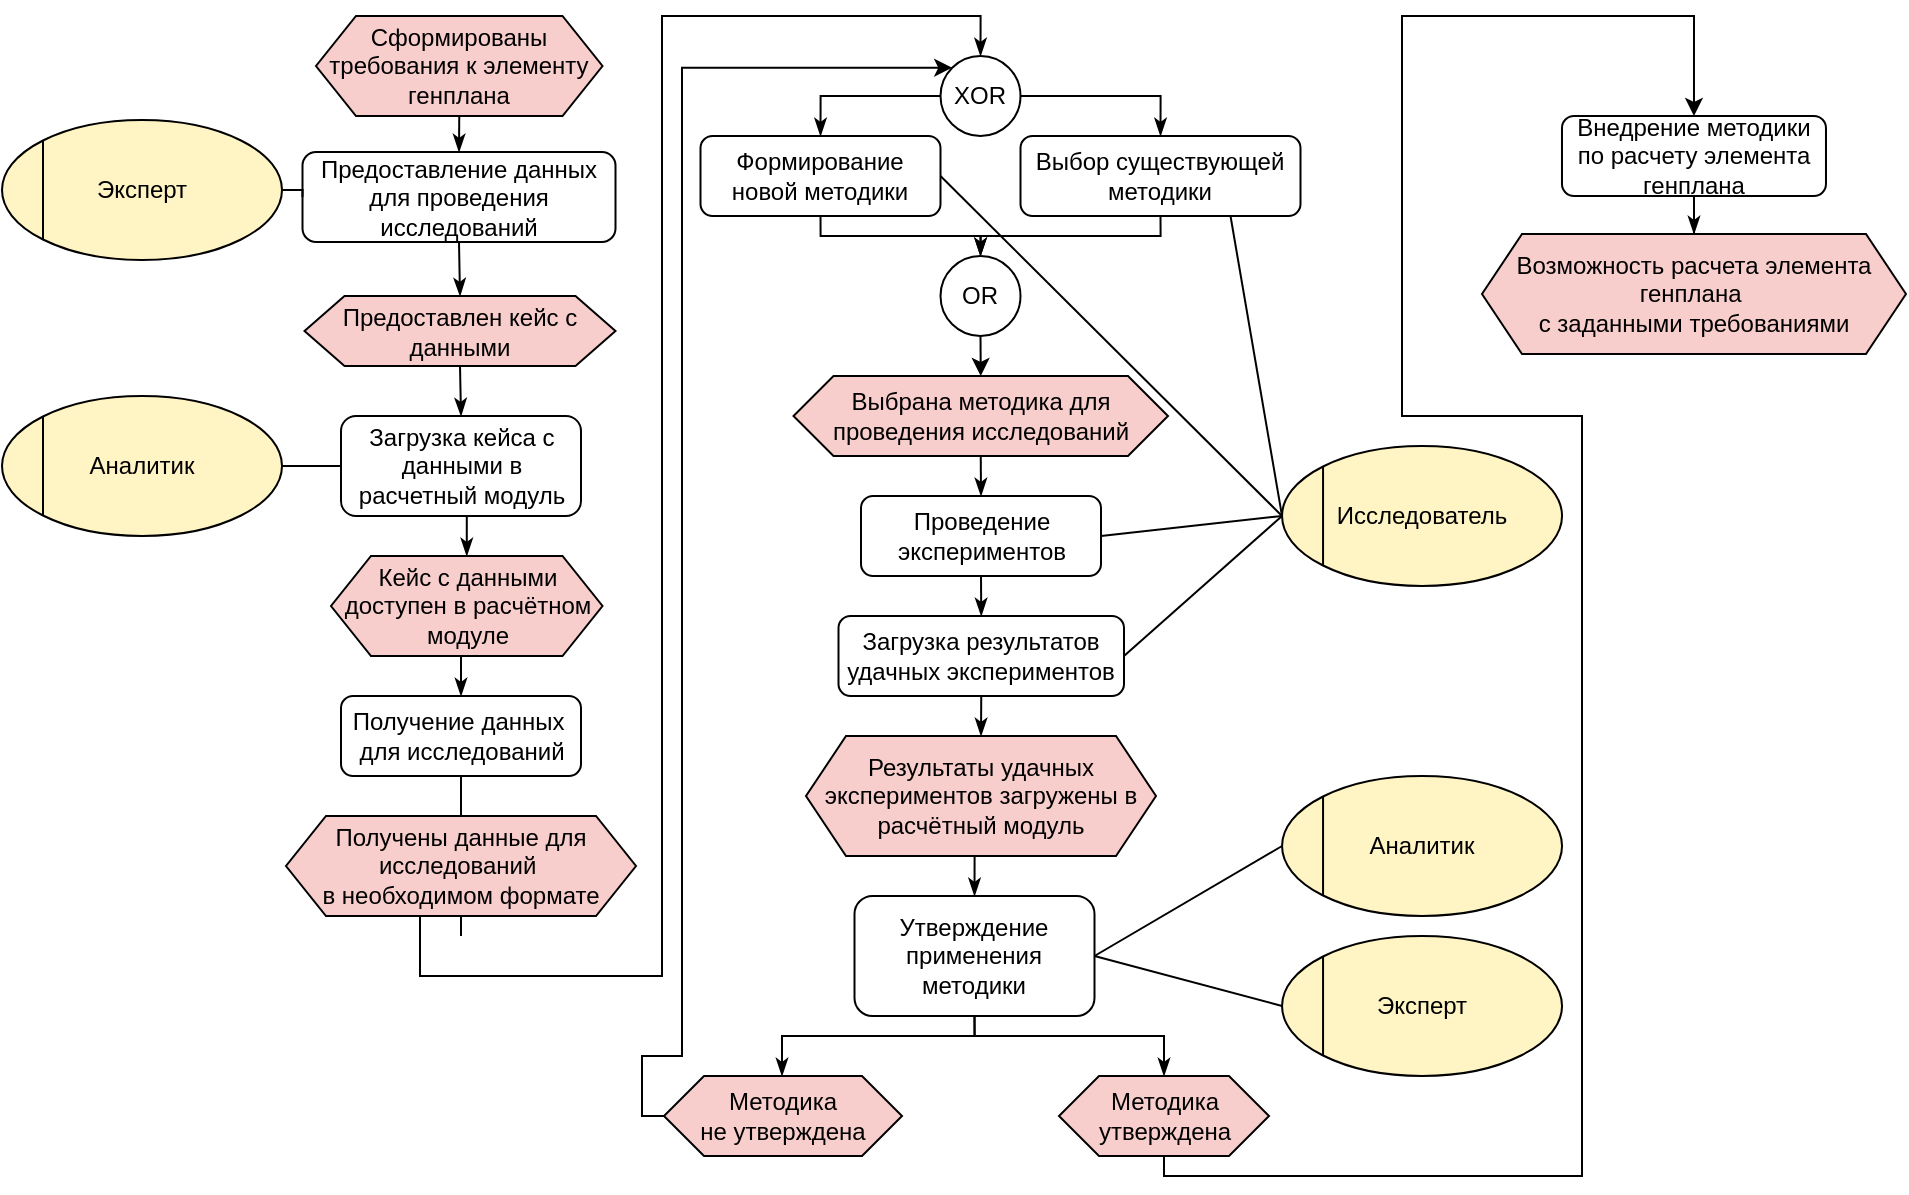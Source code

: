 <mxfile version="15.5.4" type="embed"><diagram id="lYWwpbSONyXNV8ZIb4H8" name="Страница 1"><mxGraphModel dx="448" dy="448" grid="1" gridSize="10" guides="1" tooltips="1" connect="1" arrows="1" fold="1" page="1" pageScale="1" pageWidth="827" pageHeight="1169" math="0" shadow="0"><root><mxCell id="0"/><mxCell id="1" parent="0"/><mxCell id="BUosatLlLlDatQ4Kyscq-10" value="" style="group" parent="1" vertex="1" connectable="0"><mxGeometry x="660.02" y="391" width="176.0" height="129" as="geometry"/></mxCell><mxCell id="BUosatLlLlDatQ4Kyscq-1" value="Аналитик" style="ellipse;whiteSpace=wrap;html=1;fillColor=#FFF4C3;" parent="BUosatLlLlDatQ4Kyscq-10" vertex="1"><mxGeometry width="140" height="70" as="geometry"/></mxCell><mxCell id="BUosatLlLlDatQ4Kyscq-2" value="" style="endArrow=none;html=1;rounded=0;exitX=0;exitY=1;exitDx=0;exitDy=0;entryX=0;entryY=0;entryDx=0;entryDy=0;" parent="BUosatLlLlDatQ4Kyscq-10" source="BUosatLlLlDatQ4Kyscq-1" target="BUosatLlLlDatQ4Kyscq-1" edge="1"><mxGeometry width="50" height="50" relative="1" as="geometry"><mxPoint x="-10" y="30" as="sourcePoint"/><mxPoint x="40" y="-20" as="targetPoint"/></mxGeometry></mxCell><mxCell id="BUosatLlLlDatQ4Kyscq-13" value="" style="group" parent="1" vertex="1" connectable="0"><mxGeometry x="660.02" y="226" width="140" height="70" as="geometry"/></mxCell><mxCell id="BUosatLlLlDatQ4Kyscq-5" value="Исследователь" style="ellipse;whiteSpace=wrap;html=1;fillColor=#FFF4C3;" parent="BUosatLlLlDatQ4Kyscq-13" vertex="1"><mxGeometry width="140" height="70" as="geometry"/></mxCell><mxCell id="BUosatLlLlDatQ4Kyscq-6" value="" style="endArrow=none;html=1;rounded=0;exitX=0;exitY=1;exitDx=0;exitDy=0;entryX=0;entryY=0;entryDx=0;entryDy=0;" parent="BUosatLlLlDatQ4Kyscq-13" source="BUosatLlLlDatQ4Kyscq-5" target="BUosatLlLlDatQ4Kyscq-5" edge="1"><mxGeometry width="50" height="50" relative="1" as="geometry"><mxPoint x="-10" y="30" as="sourcePoint"/><mxPoint x="40" y="-20" as="targetPoint"/></mxGeometry></mxCell><mxCell id="BUosatLlLlDatQ4Kyscq-100" style="edgeStyle=orthogonalEdgeStyle;rounded=0;orthogonalLoop=1;jettySize=auto;html=1;exitX=0.5;exitY=1;exitDx=0;exitDy=0;entryX=0.5;entryY=0;entryDx=0;entryDy=0;endArrow=classicThin;endFill=1;" parent="1" source="BUosatLlLlDatQ4Kyscq-14" target="BUosatLlLlDatQ4Kyscq-16" edge="1"><mxGeometry relative="1" as="geometry"/></mxCell><mxCell id="BUosatLlLlDatQ4Kyscq-14" value="Сформированы требования к элементу генплана" style="shape=hexagon;perimeter=hexagonPerimeter2;whiteSpace=wrap;html=1;fixedSize=1;fillColor=#F8CECC;" parent="1" vertex="1"><mxGeometry x="177" y="11" width="143.25" height="50" as="geometry"/></mxCell><mxCell id="BUosatLlLlDatQ4Kyscq-101" style="edgeStyle=orthogonalEdgeStyle;rounded=0;orthogonalLoop=1;jettySize=auto;html=1;exitX=0.5;exitY=1;exitDx=0;exitDy=0;entryX=0.5;entryY=0;entryDx=0;entryDy=0;endArrow=classicThin;endFill=1;" parent="1" source="BUosatLlLlDatQ4Kyscq-16" target="BUosatLlLlDatQ4Kyscq-27" edge="1"><mxGeometry relative="1" as="geometry"><mxPoint x="252.5" y="151" as="targetPoint"/></mxGeometry></mxCell><mxCell id="BUosatLlLlDatQ4Kyscq-16" value="Предоставление данных&lt;br&gt;для проведения исследований" style="rounded=1;whiteSpace=wrap;html=1;" parent="1" vertex="1"><mxGeometry x="170.25" y="79" width="156.5" height="45" as="geometry"/></mxCell><mxCell id="BUosatLlLlDatQ4Kyscq-103" style="edgeStyle=orthogonalEdgeStyle;rounded=0;orthogonalLoop=1;jettySize=auto;html=1;exitX=0.5;exitY=1;exitDx=0;exitDy=0;entryX=0.5;entryY=0;entryDx=0;entryDy=0;endArrow=classicThin;endFill=1;" parent="1" source="BUosatLlLlDatQ4Kyscq-17" target="BUosatLlLlDatQ4Kyscq-33" edge="1"><mxGeometry relative="1" as="geometry"/></mxCell><mxCell id="BUosatLlLlDatQ4Kyscq-17" value="Загрузка кейса с данными в расчетный модуль" style="rounded=1;whiteSpace=wrap;html=1;fillColor=#FFFFFF;" parent="1" vertex="1"><mxGeometry x="189.5" y="211" width="120" height="50" as="geometry"/></mxCell><mxCell id="BUosatLlLlDatQ4Kyscq-106" style="edgeStyle=orthogonalEdgeStyle;rounded=0;orthogonalLoop=1;jettySize=auto;html=1;exitX=0.5;exitY=1;exitDx=0;exitDy=0;endArrow=classicThin;endFill=1;entryX=0.5;entryY=0;entryDx=0;entryDy=0;" parent="1" source="BUosatLlLlDatQ4Kyscq-18" target="BUosatLlLlDatQ4Kyscq-38" edge="1"><mxGeometry relative="1" as="geometry"><mxPoint x="500.25" y="1" as="targetPoint"/><Array as="points"><mxPoint x="249.25" y="471"/></Array></mxGeometry></mxCell><mxCell id="BUosatLlLlDatQ4Kyscq-18" value="Получение данных&amp;nbsp; для исследований" style="rounded=1;whiteSpace=wrap;html=1;fillColor=#FFFFFF;" parent="1" vertex="1"><mxGeometry x="189.5" y="351" width="120" height="40" as="geometry"/></mxCell><mxCell id="BUosatLlLlDatQ4Kyscq-64" style="edgeStyle=orthogonalEdgeStyle;rounded=0;orthogonalLoop=1;jettySize=auto;html=1;exitX=0.5;exitY=1;exitDx=0;exitDy=0;entryX=0.5;entryY=0;entryDx=0;entryDy=0;endArrow=classicThin;endFill=1;" parent="1" source="BUosatLlLlDatQ4Kyscq-19" target="BUosatLlLlDatQ4Kyscq-63" edge="1"><mxGeometry relative="1" as="geometry"/></mxCell><mxCell id="BUosatLlLlDatQ4Kyscq-19" value="Проведение экспериментов" style="rounded=1;whiteSpace=wrap;html=1;fillColor=#FFFFFF;" parent="1" vertex="1"><mxGeometry x="449.5" y="251" width="120" height="40" as="geometry"/></mxCell><mxCell id="BUosatLlLlDatQ4Kyscq-116" style="edgeStyle=orthogonalEdgeStyle;rounded=0;orthogonalLoop=1;jettySize=auto;html=1;exitX=0.5;exitY=1;exitDx=0;exitDy=0;entryX=0.5;entryY=0;entryDx=0;entryDy=0;endArrow=classicThin;endFill=1;" parent="1" source="BUosatLlLlDatQ4Kyscq-23" target="BUosatLlLlDatQ4Kyscq-42" edge="1"><mxGeometry relative="1" as="geometry"><Array as="points"><mxPoint x="599" y="121"/><mxPoint x="509" y="121"/></Array></mxGeometry></mxCell><mxCell id="BUosatLlLlDatQ4Kyscq-23" value="Выбор существующей методики" style="rounded=1;whiteSpace=wrap;html=1;fillColor=#FFFFFF;" parent="1" vertex="1"><mxGeometry x="529.25" y="71" width="140" height="40" as="geometry"/></mxCell><mxCell id="BUosatLlLlDatQ4Kyscq-102" style="edgeStyle=orthogonalEdgeStyle;rounded=0;orthogonalLoop=1;jettySize=auto;html=1;exitX=0.5;exitY=1;exitDx=0;exitDy=0;entryX=0.5;entryY=0;entryDx=0;entryDy=0;endArrow=classicThin;endFill=1;" parent="1" source="BUosatLlLlDatQ4Kyscq-27" target="BUosatLlLlDatQ4Kyscq-17" edge="1"><mxGeometry relative="1" as="geometry"><mxPoint x="252.5" y="186" as="sourcePoint"/><Array as="points"><mxPoint x="249.25" y="186"/></Array></mxGeometry></mxCell><mxCell id="BUosatLlLlDatQ4Kyscq-27" value="Предоставлен кейс с данными" style="shape=hexagon;perimeter=hexagonPerimeter2;whiteSpace=wrap;html=1;fixedSize=1;fillColor=#F8CECC;" parent="1" vertex="1"><mxGeometry x="171.25" y="151" width="155.5" height="35" as="geometry"/></mxCell><mxCell id="BUosatLlLlDatQ4Kyscq-105" style="edgeStyle=orthogonalEdgeStyle;rounded=0;orthogonalLoop=1;jettySize=auto;html=1;exitX=0.5;exitY=1;exitDx=0;exitDy=0;entryX=0.5;entryY=0;entryDx=0;entryDy=0;endArrow=classicThin;endFill=1;" parent="1" source="BUosatLlLlDatQ4Kyscq-33" target="BUosatLlLlDatQ4Kyscq-18" edge="1"><mxGeometry relative="1" as="geometry"/></mxCell><mxCell id="BUosatLlLlDatQ4Kyscq-33" value="Кейс с данными доступен в расчётном модуле" style="shape=hexagon;perimeter=hexagonPerimeter2;whiteSpace=wrap;html=1;fixedSize=1;fillColor=#F8CECC;" parent="1" vertex="1"><mxGeometry x="184.5" y="281" width="135.75" height="50" as="geometry"/></mxCell><mxCell id="BUosatLlLlDatQ4Kyscq-117" style="edgeStyle=orthogonalEdgeStyle;rounded=0;orthogonalLoop=1;jettySize=auto;html=1;exitX=0.5;exitY=1;exitDx=0;exitDy=0;entryX=0.5;entryY=0;entryDx=0;entryDy=0;endArrow=classicThin;endFill=1;" parent="1" source="BUosatLlLlDatQ4Kyscq-36" target="BUosatLlLlDatQ4Kyscq-42" edge="1"><mxGeometry relative="1" as="geometry"><Array as="points"><mxPoint x="429" y="121"/><mxPoint x="509" y="121"/></Array></mxGeometry></mxCell><mxCell id="BUosatLlLlDatQ4Kyscq-36" value="Формирование новой методики" style="rounded=1;whiteSpace=wrap;html=1;fillColor=#FFFFFF;" parent="1" vertex="1"><mxGeometry x="369.25" y="71" width="120" height="40" as="geometry"/></mxCell><mxCell id="BUosatLlLlDatQ4Kyscq-108" style="edgeStyle=orthogonalEdgeStyle;rounded=0;orthogonalLoop=1;jettySize=auto;html=1;exitX=0.5;exitY=1;exitDx=0;exitDy=0;entryX=0.5;entryY=0;entryDx=0;entryDy=0;endArrow=classicThin;endFill=1;" parent="1" source="BUosatLlLlDatQ4Kyscq-38" target="BUosatLlLlDatQ4Kyscq-41" edge="1"><mxGeometry relative="1" as="geometry"><Array as="points"><mxPoint x="229" y="461"/><mxPoint x="229" y="491"/><mxPoint x="350" y="491"/><mxPoint x="350" y="11"/><mxPoint x="509" y="11"/></Array></mxGeometry></mxCell><mxCell id="BUosatLlLlDatQ4Kyscq-38" value="Получены данные для исследований&amp;nbsp;&lt;br&gt;в необходимом формате" style="shape=hexagon;perimeter=hexagonPerimeter2;whiteSpace=wrap;html=1;fixedSize=1;fillColor=#F8CECC;" parent="1" vertex="1"><mxGeometry x="162" y="411" width="175" height="50" as="geometry"/></mxCell><mxCell id="BUosatLlLlDatQ4Kyscq-113" style="edgeStyle=orthogonalEdgeStyle;rounded=0;orthogonalLoop=1;jettySize=auto;html=1;exitX=0;exitY=0.5;exitDx=0;exitDy=0;entryX=0.5;entryY=0;entryDx=0;entryDy=0;endArrow=classicThin;endFill=1;" parent="1" source="BUosatLlLlDatQ4Kyscq-41" target="BUosatLlLlDatQ4Kyscq-36" edge="1"><mxGeometry relative="1" as="geometry"/></mxCell><mxCell id="BUosatLlLlDatQ4Kyscq-114" style="edgeStyle=orthogonalEdgeStyle;rounded=0;orthogonalLoop=1;jettySize=auto;html=1;exitX=1;exitY=0.5;exitDx=0;exitDy=0;entryX=0.5;entryY=0;entryDx=0;entryDy=0;endArrow=classicThin;endFill=1;" parent="1" source="BUosatLlLlDatQ4Kyscq-41" target="BUosatLlLlDatQ4Kyscq-23" edge="1"><mxGeometry relative="1" as="geometry"/></mxCell><mxCell id="BUosatLlLlDatQ4Kyscq-41" value="XOR" style="ellipse;whiteSpace=wrap;html=1;aspect=fixed;fillColor=#FFFFFF;" parent="1" vertex="1"><mxGeometry x="489.25" y="31" width="40" height="40" as="geometry"/></mxCell><mxCell id="BUosatLlLlDatQ4Kyscq-129" style="edgeStyle=orthogonalEdgeStyle;rounded=0;orthogonalLoop=1;jettySize=auto;html=1;exitX=0.5;exitY=1;exitDx=0;exitDy=0;entryX=0.5;entryY=0;entryDx=0;entryDy=0;endArrow=classic;endFill=1;" parent="1" source="BUosatLlLlDatQ4Kyscq-42" target="BUosatLlLlDatQ4Kyscq-49" edge="1"><mxGeometry relative="1" as="geometry"/></mxCell><mxCell id="BUosatLlLlDatQ4Kyscq-42" value="OR" style="ellipse;whiteSpace=wrap;html=1;aspect=fixed;fillColor=#FFFFFF;" parent="1" vertex="1"><mxGeometry x="489.25" y="131" width="40" height="40" as="geometry"/></mxCell><mxCell id="BUosatLlLlDatQ4Kyscq-60" style="edgeStyle=orthogonalEdgeStyle;rounded=0;orthogonalLoop=1;jettySize=auto;html=1;exitX=0.5;exitY=1;exitDx=0;exitDy=0;endArrow=classicThin;endFill=1;entryX=0.5;entryY=0;entryDx=0;entryDy=0;" parent="1" source="BUosatLlLlDatQ4Kyscq-43" edge="1"><mxGeometry relative="1" as="geometry"><mxPoint x="410" y="541" as="targetPoint"/><Array as="points"><mxPoint x="506.5" y="521"/><mxPoint x="409.5" y="521"/></Array></mxGeometry></mxCell><mxCell id="BUosatLlLlDatQ4Kyscq-83" style="edgeStyle=orthogonalEdgeStyle;rounded=0;orthogonalLoop=1;jettySize=auto;html=1;exitX=0.5;exitY=1;exitDx=0;exitDy=0;entryX=0.5;entryY=0;entryDx=0;entryDy=0;endArrow=classicThin;endFill=1;" parent="1" source="BUosatLlLlDatQ4Kyscq-43" target="BUosatLlLlDatQ4Kyscq-44" edge="1"><mxGeometry relative="1" as="geometry"><Array as="points"><mxPoint x="506.5" y="521"/><mxPoint x="601.5" y="521"/></Array></mxGeometry></mxCell><mxCell id="BUosatLlLlDatQ4Kyscq-43" value="Утверждение применения методики" style="rounded=1;whiteSpace=wrap;html=1;fillColor=#FFFFFF;" parent="1" vertex="1"><mxGeometry x="446.25" y="451" width="120" height="60" as="geometry"/></mxCell><mxCell id="_TgJWEcO7geC7h33vfL1-1" style="edgeStyle=orthogonalEdgeStyle;rounded=0;orthogonalLoop=1;jettySize=auto;html=1;exitX=0.5;exitY=1;exitDx=0;exitDy=0;entryX=0.5;entryY=0;entryDx=0;entryDy=0;" parent="1" source="BUosatLlLlDatQ4Kyscq-44" target="BUosatLlLlDatQ4Kyscq-93" edge="1"><mxGeometry relative="1" as="geometry"><Array as="points"><mxPoint x="601" y="591"/><mxPoint x="810" y="591"/><mxPoint x="810" y="211"/><mxPoint x="720" y="211"/><mxPoint x="720" y="11"/><mxPoint x="866" y="11"/></Array></mxGeometry></mxCell><mxCell id="BUosatLlLlDatQ4Kyscq-44" value="Методика утверждена" style="shape=hexagon;perimeter=hexagonPerimeter2;whiteSpace=wrap;html=1;fixedSize=1;fillColor=#F8CECC;" parent="1" vertex="1"><mxGeometry x="548.5" y="541" width="105" height="40" as="geometry"/></mxCell><mxCell id="BUosatLlLlDatQ4Kyscq-122" style="edgeStyle=orthogonalEdgeStyle;rounded=0;orthogonalLoop=1;jettySize=auto;html=1;exitX=0;exitY=0.5;exitDx=0;exitDy=0;endArrow=classic;endFill=1;entryX=0;entryY=0;entryDx=0;entryDy=0;" parent="1" source="BUosatLlLlDatQ4Kyscq-45" target="BUosatLlLlDatQ4Kyscq-41" edge="1"><mxGeometry relative="1" as="geometry"><mxPoint x="270" y="291" as="targetPoint"/><Array as="points"><mxPoint x="340" y="561"/><mxPoint x="340" y="531"/><mxPoint x="360" y="531"/><mxPoint x="360" y="37"/></Array></mxGeometry></mxCell><mxCell id="BUosatLlLlDatQ4Kyscq-45" value="Методика&lt;br&gt;не утверждена" style="shape=hexagon;perimeter=hexagonPerimeter2;whiteSpace=wrap;html=1;fixedSize=1;fillColor=#F8CECC;" parent="1" vertex="1"><mxGeometry x="351" y="541" width="119" height="40" as="geometry"/></mxCell><mxCell id="BUosatLlLlDatQ4Kyscq-52" style="edgeStyle=orthogonalEdgeStyle;rounded=0;orthogonalLoop=1;jettySize=auto;html=1;exitX=0.5;exitY=1;exitDx=0;exitDy=0;entryX=0.5;entryY=0;entryDx=0;entryDy=0;endArrow=classicThin;endFill=1;" parent="1" source="BUosatLlLlDatQ4Kyscq-49" target="BUosatLlLlDatQ4Kyscq-19" edge="1"><mxGeometry relative="1" as="geometry"/></mxCell><mxCell id="BUosatLlLlDatQ4Kyscq-49" value="Выбрана методика для проведения исследований" style="shape=hexagon;perimeter=hexagonPerimeter2;whiteSpace=wrap;html=1;fixedSize=1;fillColor=#F8CECC;" parent="1" vertex="1"><mxGeometry x="415.75" y="191" width="187.25" height="40" as="geometry"/></mxCell><mxCell id="BUosatLlLlDatQ4Kyscq-59" style="edgeStyle=orthogonalEdgeStyle;rounded=0;orthogonalLoop=1;jettySize=auto;html=1;exitX=0.5;exitY=1;exitDx=0;exitDy=0;entryX=0.5;entryY=0;entryDx=0;entryDy=0;endArrow=classicThin;endFill=1;" parent="1" source="BUosatLlLlDatQ4Kyscq-55" target="BUosatLlLlDatQ4Kyscq-43" edge="1"><mxGeometry relative="1" as="geometry"/></mxCell><mxCell id="BUosatLlLlDatQ4Kyscq-55" value="Результаты удачных экспериментов загружены в расчётный модуль" style="shape=hexagon;perimeter=hexagonPerimeter2;whiteSpace=wrap;html=1;fixedSize=1;fillColor=#F8CECC;" parent="1" vertex="1"><mxGeometry x="422" y="371" width="175" height="60" as="geometry"/></mxCell><mxCell id="BUosatLlLlDatQ4Kyscq-65" style="edgeStyle=orthogonalEdgeStyle;rounded=0;orthogonalLoop=1;jettySize=auto;html=1;exitX=0.5;exitY=1;exitDx=0;exitDy=0;entryX=0.5;entryY=0;entryDx=0;entryDy=0;endArrow=classicThin;endFill=1;" parent="1" source="BUosatLlLlDatQ4Kyscq-63" target="BUosatLlLlDatQ4Kyscq-55" edge="1"><mxGeometry relative="1" as="geometry"/></mxCell><mxCell id="BUosatLlLlDatQ4Kyscq-63" value="Загрузка результатов удачных экспериментов" style="rounded=1;whiteSpace=wrap;html=1;fillColor=#FFFFFF;" parent="1" vertex="1"><mxGeometry x="438.25" y="311" width="142.75" height="40" as="geometry"/></mxCell><mxCell id="BUosatLlLlDatQ4Kyscq-121" style="edgeStyle=none;rounded=0;orthogonalLoop=1;jettySize=auto;html=1;exitX=0;exitY=0.5;exitDx=0;exitDy=0;entryX=1;entryY=0.5;entryDx=0;entryDy=0;endArrow=none;endFill=0;" parent="1" source="BUosatLlLlDatQ4Kyscq-80" target="BUosatLlLlDatQ4Kyscq-43" edge="1"><mxGeometry relative="1" as="geometry"/></mxCell><mxCell id="BUosatLlLlDatQ4Kyscq-80" value="Эксперт" style="ellipse;whiteSpace=wrap;html=1;fillColor=#FFF4C3;" parent="1" vertex="1"><mxGeometry x="660.02" y="471" width="140" height="70" as="geometry"/></mxCell><mxCell id="BUosatLlLlDatQ4Kyscq-81" value="" style="endArrow=none;html=1;rounded=0;exitX=0;exitY=1;exitDx=0;exitDy=0;entryX=0;entryY=0;entryDx=0;entryDy=0;" parent="1" source="BUosatLlLlDatQ4Kyscq-80" target="BUosatLlLlDatQ4Kyscq-80" edge="1"><mxGeometry width="50" height="50" relative="1" as="geometry"><mxPoint x="80.02" y="361" as="sourcePoint"/><mxPoint x="130.02" y="311" as="targetPoint"/></mxGeometry></mxCell><mxCell id="BUosatLlLlDatQ4Kyscq-84" value="" style="group" parent="1" vertex="1" connectable="0"><mxGeometry x="20" y="201" width="140" height="70" as="geometry"/></mxCell><mxCell id="BUosatLlLlDatQ4Kyscq-85" value="Аналитик" style="ellipse;whiteSpace=wrap;html=1;fillColor=#FFF4C3;" parent="BUosatLlLlDatQ4Kyscq-84" vertex="1"><mxGeometry width="140" height="70" as="geometry"/></mxCell><mxCell id="BUosatLlLlDatQ4Kyscq-86" value="" style="endArrow=none;html=1;rounded=0;exitX=0;exitY=1;exitDx=0;exitDy=0;entryX=0;entryY=0;entryDx=0;entryDy=0;" parent="BUosatLlLlDatQ4Kyscq-84" source="BUosatLlLlDatQ4Kyscq-85" target="BUosatLlLlDatQ4Kyscq-85" edge="1"><mxGeometry width="50" height="50" relative="1" as="geometry"><mxPoint x="-10" y="30" as="sourcePoint"/><mxPoint x="40" y="-20" as="targetPoint"/></mxGeometry></mxCell><mxCell id="BUosatLlLlDatQ4Kyscq-120" style="rounded=0;orthogonalLoop=1;jettySize=auto;html=1;exitX=0;exitY=0.5;exitDx=0;exitDy=0;entryX=1;entryY=0.5;entryDx=0;entryDy=0;endArrow=none;endFill=0;" parent="1" source="BUosatLlLlDatQ4Kyscq-1" target="BUosatLlLlDatQ4Kyscq-43" edge="1"><mxGeometry relative="1" as="geometry"/></mxCell><mxCell id="BUosatLlLlDatQ4Kyscq-125" style="edgeStyle=none;rounded=0;orthogonalLoop=1;jettySize=auto;html=1;exitX=0;exitY=0.5;exitDx=0;exitDy=0;entryX=1;entryY=0.5;entryDx=0;entryDy=0;endArrow=none;endFill=0;" parent="1" source="BUosatLlLlDatQ4Kyscq-5" target="BUosatLlLlDatQ4Kyscq-19" edge="1"><mxGeometry relative="1" as="geometry"/></mxCell><mxCell id="BUosatLlLlDatQ4Kyscq-126" style="edgeStyle=none;rounded=0;orthogonalLoop=1;jettySize=auto;html=1;exitX=0;exitY=0.5;exitDx=0;exitDy=0;entryX=1;entryY=0.5;entryDx=0;entryDy=0;endArrow=none;endFill=0;" parent="1" source="BUosatLlLlDatQ4Kyscq-5" target="BUosatLlLlDatQ4Kyscq-36" edge="1"><mxGeometry relative="1" as="geometry"/></mxCell><mxCell id="BUosatLlLlDatQ4Kyscq-127" style="edgeStyle=none;rounded=0;orthogonalLoop=1;jettySize=auto;html=1;exitX=0;exitY=0.5;exitDx=0;exitDy=0;entryX=0.75;entryY=1;entryDx=0;entryDy=0;endArrow=none;endFill=0;" parent="1" source="BUosatLlLlDatQ4Kyscq-5" target="BUosatLlLlDatQ4Kyscq-23" edge="1"><mxGeometry relative="1" as="geometry"/></mxCell><mxCell id="BUosatLlLlDatQ4Kyscq-128" style="edgeStyle=none;rounded=0;orthogonalLoop=1;jettySize=auto;html=1;exitX=0;exitY=0.5;exitDx=0;exitDy=0;entryX=1;entryY=0.5;entryDx=0;entryDy=0;endArrow=none;endFill=0;" parent="1" source="BUosatLlLlDatQ4Kyscq-5" target="BUosatLlLlDatQ4Kyscq-63" edge="1"><mxGeometry relative="1" as="geometry"/></mxCell><mxCell id="2" style="edgeStyle=orthogonalEdgeStyle;rounded=0;orthogonalLoop=1;jettySize=auto;html=1;exitX=1;exitY=0.5;exitDx=0;exitDy=0;entryX=0;entryY=0.5;entryDx=0;entryDy=0;endArrow=none;endFill=0;" edge="1" parent="1" source="BUosatLlLlDatQ4Kyscq-85" target="BUosatLlLlDatQ4Kyscq-17"><mxGeometry relative="1" as="geometry"/></mxCell><mxCell id="3" style="edgeStyle=orthogonalEdgeStyle;rounded=0;orthogonalLoop=1;jettySize=auto;html=1;exitX=1;exitY=0.5;exitDx=0;exitDy=0;entryX=0;entryY=0.5;entryDx=0;entryDy=0;endArrow=none;endFill=0;" edge="1" parent="1" target="BUosatLlLlDatQ4Kyscq-16"><mxGeometry relative="1" as="geometry"><mxPoint x="160.25" y="98" as="sourcePoint"/></mxGeometry></mxCell><mxCell id="BUosatLlLlDatQ4Kyscq-119" style="edgeStyle=orthogonalEdgeStyle;rounded=0;orthogonalLoop=1;jettySize=auto;html=1;entryX=0.5;entryY=0;entryDx=0;entryDy=0;endArrow=classicThin;endFill=1;" parent="1" source="BUosatLlLlDatQ4Kyscq-93" target="BUosatLlLlDatQ4Kyscq-95" edge="1"><mxGeometry relative="1" as="geometry"/></mxCell><mxCell id="BUosatLlLlDatQ4Kyscq-93" value="Внедрение методики по расчету элемента генплана" style="rounded=1;whiteSpace=wrap;html=1;fillColor=#FFFFFF;" parent="1" vertex="1"><mxGeometry x="799.99" y="61" width="132" height="40" as="geometry"/></mxCell><mxCell id="BUosatLlLlDatQ4Kyscq-95" value="Возможность расчета элемента генплана&amp;nbsp;&lt;br&gt;с заданными требованиями" style="shape=hexagon;perimeter=hexagonPerimeter2;whiteSpace=wrap;html=1;fixedSize=1;fillColor=#F8CECC;" parent="1" vertex="1"><mxGeometry x="760" y="120" width="211.99" height="60" as="geometry"/></mxCell><mxCell id="4" value="" style="group" vertex="1" connectable="0" parent="1"><mxGeometry x="20" y="70" width="140" height="70" as="geometry"/></mxCell><mxCell id="5" value="Эксперт" style="ellipse;whiteSpace=wrap;html=1;fillColor=#FFF4C3;" vertex="1" parent="4"><mxGeometry y="-7" width="140" height="70" as="geometry"/></mxCell><mxCell id="6" value="" style="endArrow=none;html=1;rounded=0;exitX=0;exitY=1;exitDx=0;exitDy=0;entryX=0;entryY=0;entryDx=0;entryDy=0;" edge="1" parent="4" source="5" target="5"><mxGeometry width="50" height="50" relative="1" as="geometry"><mxPoint x="-10" y="30" as="sourcePoint"/><mxPoint x="40" y="-20" as="targetPoint"/></mxGeometry></mxCell></root></mxGraphModel></diagram></mxfile>